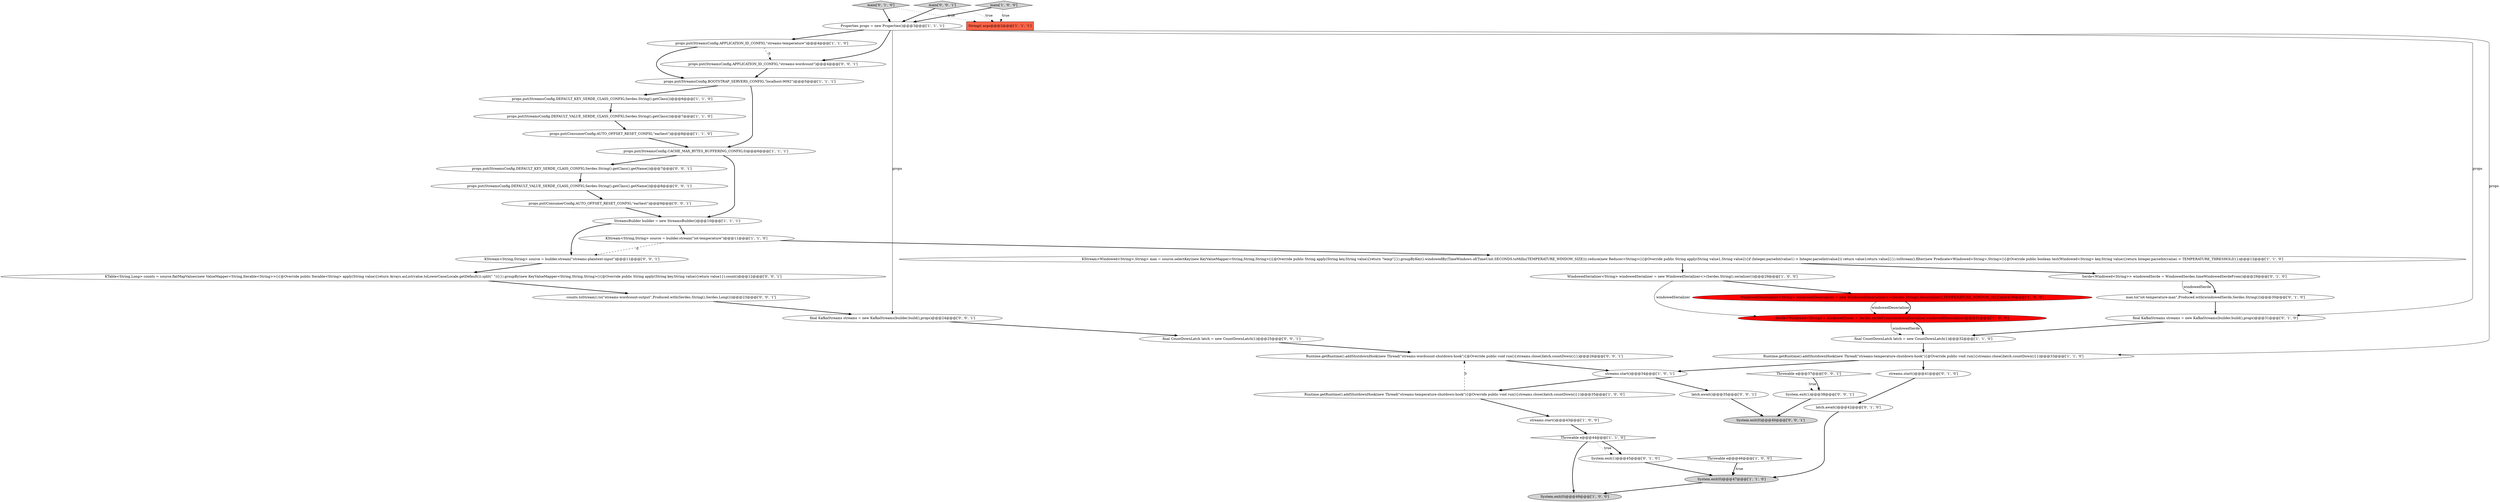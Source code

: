 digraph {
36 [style = filled, label = "counts.toStream().to(\"streams-wordcount-output\",Produced.with(Serdes.String(),Serdes.Long()))@@@23@@@['0', '0', '1']", fillcolor = white, shape = ellipse image = "AAA0AAABBB3BBB"];
40 [style = filled, label = "latch.await()@@@35@@@['0', '0', '1']", fillcolor = white, shape = ellipse image = "AAA0AAABBB3BBB"];
8 [style = filled, label = "streams.start()@@@43@@@['1', '0', '0']", fillcolor = white, shape = ellipse image = "AAA0AAABBB1BBB"];
24 [style = filled, label = "final KafkaStreams streams = new KafkaStreams(builder.build(),props)@@@31@@@['0', '1', '0']", fillcolor = white, shape = ellipse image = "AAA0AAABBB2BBB"];
2 [style = filled, label = "Runtime.getRuntime().addShutdownHook(new Thread(\"streams-temperature-shutdown-hook\"){@Override public void run(){streams.close()latch.countDown()}})@@@35@@@['1', '0', '0']", fillcolor = white, shape = ellipse image = "AAA0AAABBB1BBB"];
28 [style = filled, label = "max.to(\"iot-temperature-max\",Produced.with(windowedSerde,Serdes.String()))@@@30@@@['0', '1', '0']", fillcolor = white, shape = ellipse image = "AAA0AAABBB2BBB"];
37 [style = filled, label = "KStream<String,String> source = builder.stream(\"streams-plaintext-input\")@@@11@@@['0', '0', '1']", fillcolor = white, shape = ellipse image = "AAA0AAABBB3BBB"];
44 [style = filled, label = "props.put(StreamsConfig.APPLICATION_ID_CONFIG,\"streams-wordcount\")@@@4@@@['0', '0', '1']", fillcolor = white, shape = ellipse image = "AAA0AAABBB3BBB"];
1 [style = filled, label = "Properties props = new Properties()@@@3@@@['1', '1', '1']", fillcolor = white, shape = ellipse image = "AAA0AAABBB1BBB"];
4 [style = filled, label = "KStream<String,String> source = builder.stream(\"iot-temperature\")@@@11@@@['1', '1', '0']", fillcolor = white, shape = ellipse image = "AAA0AAABBB1BBB"];
35 [style = filled, label = "Throwable e@@@37@@@['0', '0', '1']", fillcolor = white, shape = diamond image = "AAA0AAABBB3BBB"];
26 [style = filled, label = "streams.start()@@@41@@@['0', '1', '0']", fillcolor = white, shape = ellipse image = "AAA0AAABBB2BBB"];
31 [style = filled, label = "KTable<String,Long> counts = source.flatMapValues(new ValueMapper<String,Iterable<String>>(){@Override public Iterable<String> apply(String value){return Arrays.asList(value.toLowerCase(Locale.getDefault()).split(\" \"))}}).groupBy(new KeyValueMapper<String,String,String>(){@Override public String apply(String key,String value){return value}}).count()@@@12@@@['0', '0', '1']", fillcolor = white, shape = ellipse image = "AAA0AAABBB3BBB"];
19 [style = filled, label = "props.put(ConsumerConfig.AUTO_OFFSET_RESET_CONFIG,\"earliest\")@@@8@@@['1', '1', '0']", fillcolor = white, shape = ellipse image = "AAA0AAABBB1BBB"];
3 [style = filled, label = "WindowedSerializer<String> windowedSerializer = new WindowedSerializer<>(Serdes.String().serializer())@@@29@@@['1', '0', '0']", fillcolor = white, shape = ellipse image = "AAA0AAABBB1BBB"];
29 [style = filled, label = "main['0', '1', '0']", fillcolor = lightgray, shape = diamond image = "AAA0AAABBB2BBB"];
34 [style = filled, label = "System.exit(1)@@@38@@@['0', '0', '1']", fillcolor = white, shape = ellipse image = "AAA0AAABBB3BBB"];
30 [style = filled, label = "latch.await()@@@42@@@['0', '1', '0']", fillcolor = white, shape = ellipse image = "AAA0AAABBB2BBB"];
14 [style = filled, label = "WindowedDeserializer<String> windowedDeserializer = new WindowedDeserializer<>(Serdes.String().deserializer(),TEMPERATURE_WINDOW_SIZE)@@@30@@@['1', '0', '0']", fillcolor = red, shape = ellipse image = "AAA1AAABBB1BBB"];
42 [style = filled, label = "props.put(StreamsConfig.DEFAULT_KEY_SERDE_CLASS_CONFIG,Serdes.String().getClass().getName())@@@7@@@['0', '0', '1']", fillcolor = white, shape = ellipse image = "AAA0AAABBB3BBB"];
45 [style = filled, label = "props.put(StreamsConfig.DEFAULT_VALUE_SERDE_CLASS_CONFIG,Serdes.String().getClass().getName())@@@8@@@['0', '0', '1']", fillcolor = white, shape = ellipse image = "AAA0AAABBB3BBB"];
12 [style = filled, label = "props.put(StreamsConfig.DEFAULT_VALUE_SERDE_CLASS_CONFIG,Serdes.String().getClass())@@@7@@@['1', '1', '0']", fillcolor = white, shape = ellipse image = "AAA0AAABBB1BBB"];
15 [style = filled, label = "main['1', '0', '0']", fillcolor = lightgray, shape = diamond image = "AAA0AAABBB1BBB"];
20 [style = filled, label = "Throwable e@@@46@@@['1', '0', '0']", fillcolor = white, shape = diamond image = "AAA0AAABBB1BBB"];
23 [style = filled, label = "StreamsBuilder builder = new StreamsBuilder()@@@10@@@['1', '1', '1']", fillcolor = white, shape = ellipse image = "AAA0AAABBB1BBB"];
18 [style = filled, label = "streams.start()@@@34@@@['1', '0', '1']", fillcolor = white, shape = ellipse image = "AAA0AAABBB1BBB"];
32 [style = filled, label = "main['0', '0', '1']", fillcolor = lightgray, shape = diamond image = "AAA0AAABBB3BBB"];
33 [style = filled, label = "final CountDownLatch latch = new CountDownLatch(1)@@@25@@@['0', '0', '1']", fillcolor = white, shape = ellipse image = "AAA0AAABBB3BBB"];
41 [style = filled, label = "System.exit(0)@@@40@@@['0', '0', '1']", fillcolor = lightgray, shape = ellipse image = "AAA0AAABBB3BBB"];
27 [style = filled, label = "System.exit(1)@@@45@@@['0', '1', '0']", fillcolor = white, shape = ellipse image = "AAA0AAABBB2BBB"];
7 [style = filled, label = "System.exit(0)@@@49@@@['1', '0', '0']", fillcolor = lightgray, shape = ellipse image = "AAA0AAABBB1BBB"];
17 [style = filled, label = "props.put(StreamsConfig.DEFAULT_KEY_SERDE_CLASS_CONFIG,Serdes.String().getClass())@@@6@@@['1', '1', '0']", fillcolor = white, shape = ellipse image = "AAA0AAABBB1BBB"];
0 [style = filled, label = "String(( args@@@2@@@['1', '1', '1']", fillcolor = tomato, shape = box image = "AAA0AAABBB1BBB"];
5 [style = filled, label = "Serde<Windowed<String>> windowedSerde = Serdes.serdeFrom(windowedSerializer,windowedDeserializer)@@@31@@@['1', '0', '0']", fillcolor = red, shape = ellipse image = "AAA1AAABBB1BBB"];
38 [style = filled, label = "props.put(ConsumerConfig.AUTO_OFFSET_RESET_CONFIG,\"earliest\")@@@9@@@['0', '0', '1']", fillcolor = white, shape = ellipse image = "AAA0AAABBB3BBB"];
22 [style = filled, label = "KStream<Windowed<String>,String> max = source.selectKey(new KeyValueMapper<String,String,String>(){@Override public String apply(String key,String value){return \"temp\"}}).groupByKey().windowedBy(TimeWindows.of(TimeUnit.SECONDS.toMillis(TEMPERATURE_WINDOW_SIZE))).reduce(new Reducer<String>(){@Override public String apply(String value1,String value2){if (Integer.parseInt(value1) > Integer.parseInt(value2)) return value1return value2}}).toStream().filter(new Predicate<Windowed<String>,String>(){@Override public boolean test(Windowed<String> key,String value){return Integer.parseInt(value) > TEMPERATURE_THRESHOLD}})@@@12@@@['1', '1', '0']", fillcolor = white, shape = ellipse image = "AAA0AAABBB1BBB"];
6 [style = filled, label = "Runtime.getRuntime().addShutdownHook(new Thread(\"streams-temperature-shutdown-hook\"){@Override public void run(){streams.close()latch.countDown()}})@@@33@@@['1', '1', '0']", fillcolor = white, shape = ellipse image = "AAA0AAABBB1BBB"];
43 [style = filled, label = "Runtime.getRuntime().addShutdownHook(new Thread(\"streams-wordcount-shutdown-hook\"){@Override public void run(){streams.close()latch.countDown()}})@@@26@@@['0', '0', '1']", fillcolor = white, shape = ellipse image = "AAA0AAABBB3BBB"];
16 [style = filled, label = "props.put(StreamsConfig.APPLICATION_ID_CONFIG,\"streams-temperature\")@@@4@@@['1', '1', '0']", fillcolor = white, shape = ellipse image = "AAA0AAABBB1BBB"];
25 [style = filled, label = "Serde<Windowed<String>> windowedSerde = WindowedSerdes.timeWindowedSerdeFrom()@@@29@@@['0', '1', '0']", fillcolor = white, shape = ellipse image = "AAA0AAABBB2BBB"];
21 [style = filled, label = "final CountDownLatch latch = new CountDownLatch(1)@@@32@@@['1', '1', '0']", fillcolor = white, shape = ellipse image = "AAA0AAABBB1BBB"];
39 [style = filled, label = "final KafkaStreams streams = new KafkaStreams(builder.build(),props)@@@24@@@['0', '0', '1']", fillcolor = white, shape = ellipse image = "AAA0AAABBB3BBB"];
9 [style = filled, label = "System.exit(0)@@@47@@@['1', '1', '0']", fillcolor = lightgray, shape = ellipse image = "AAA0AAABBB1BBB"];
11 [style = filled, label = "props.put(StreamsConfig.CACHE_MAX_BYTES_BUFFERING_CONFIG,0)@@@6@@@['1', '1', '1']", fillcolor = white, shape = ellipse image = "AAA0AAABBB1BBB"];
13 [style = filled, label = "Throwable e@@@44@@@['1', '1', '0']", fillcolor = white, shape = diamond image = "AAA0AAABBB1BBB"];
10 [style = filled, label = "props.put(StreamsConfig.BOOTSTRAP_SERVERS_CONFIG,\"localhost:9092\")@@@5@@@['1', '1', '1']", fillcolor = white, shape = ellipse image = "AAA0AAABBB1BBB"];
29->0 [style = dotted, label="true"];
22->25 [style = bold, label=""];
25->28 [style = bold, label=""];
6->26 [style = bold, label=""];
1->44 [style = bold, label=""];
20->9 [style = dotted, label="true"];
13->27 [style = dotted, label="true"];
21->6 [style = bold, label=""];
20->9 [style = bold, label=""];
16->10 [style = bold, label=""];
42->45 [style = bold, label=""];
25->28 [style = solid, label="windowedSerde"];
6->18 [style = bold, label=""];
18->40 [style = bold, label=""];
32->0 [style = dotted, label="true"];
3->14 [style = bold, label=""];
27->9 [style = bold, label=""];
16->44 [style = dashed, label="0"];
44->10 [style = bold, label=""];
23->4 [style = bold, label=""];
38->23 [style = bold, label=""];
31->36 [style = bold, label=""];
19->11 [style = bold, label=""];
10->17 [style = bold, label=""];
30->9 [style = bold, label=""];
34->41 [style = bold, label=""];
5->21 [style = solid, label="windowedSerde"];
1->24 [style = solid, label="props"];
11->42 [style = bold, label=""];
1->39 [style = solid, label="props"];
18->2 [style = bold, label=""];
9->7 [style = bold, label=""];
43->18 [style = bold, label=""];
15->0 [style = dotted, label="true"];
36->39 [style = bold, label=""];
39->33 [style = bold, label=""];
26->30 [style = bold, label=""];
2->43 [style = dashed, label="0"];
22->3 [style = bold, label=""];
5->21 [style = bold, label=""];
17->12 [style = bold, label=""];
13->27 [style = bold, label=""];
10->11 [style = bold, label=""];
23->37 [style = bold, label=""];
24->21 [style = bold, label=""];
37->31 [style = bold, label=""];
1->16 [style = bold, label=""];
13->7 [style = bold, label=""];
3->5 [style = solid, label="windowedSerializer"];
14->5 [style = solid, label="windowedDeserializer"];
32->1 [style = bold, label=""];
45->38 [style = bold, label=""];
33->43 [style = bold, label=""];
40->41 [style = bold, label=""];
28->24 [style = bold, label=""];
35->34 [style = dotted, label="true"];
29->1 [style = bold, label=""];
4->37 [style = dashed, label="0"];
12->19 [style = bold, label=""];
35->34 [style = bold, label=""];
1->6 [style = solid, label="props"];
11->23 [style = bold, label=""];
4->22 [style = bold, label=""];
8->13 [style = bold, label=""];
2->8 [style = bold, label=""];
14->5 [style = bold, label=""];
15->1 [style = bold, label=""];
}
